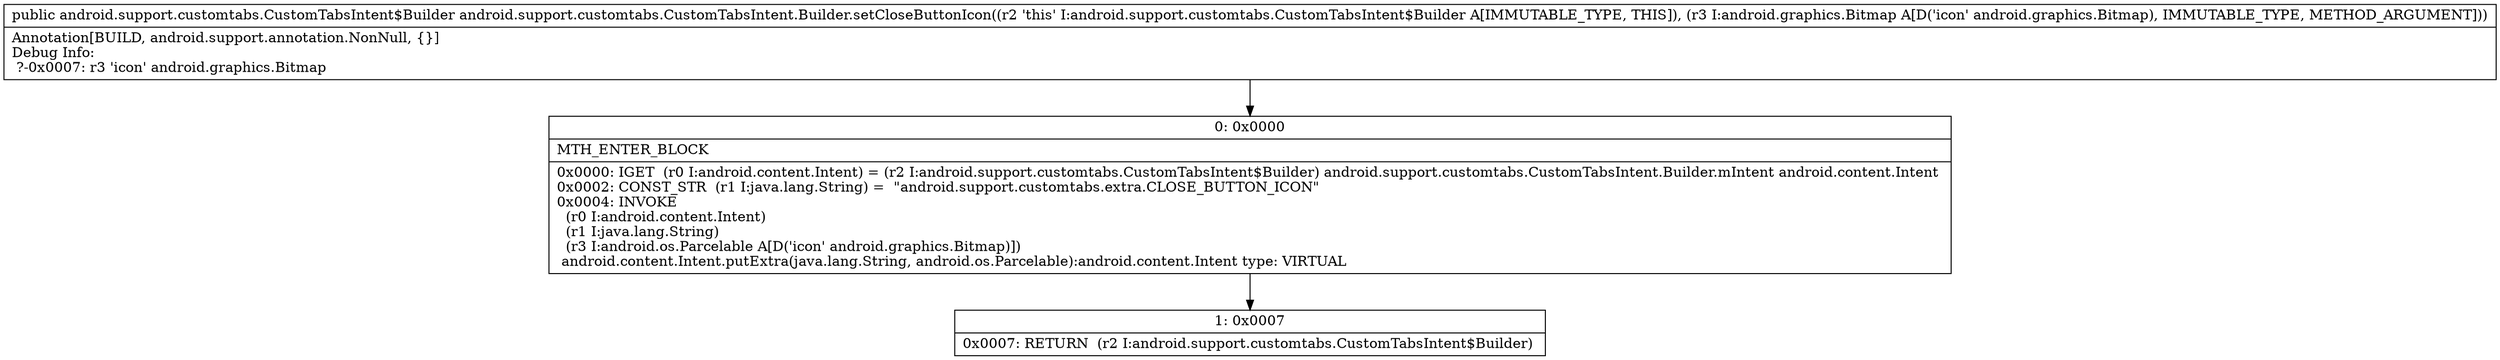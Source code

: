 digraph "CFG forandroid.support.customtabs.CustomTabsIntent.Builder.setCloseButtonIcon(Landroid\/graphics\/Bitmap;)Landroid\/support\/customtabs\/CustomTabsIntent$Builder;" {
Node_0 [shape=record,label="{0\:\ 0x0000|MTH_ENTER_BLOCK\l|0x0000: IGET  (r0 I:android.content.Intent) = (r2 I:android.support.customtabs.CustomTabsIntent$Builder) android.support.customtabs.CustomTabsIntent.Builder.mIntent android.content.Intent \l0x0002: CONST_STR  (r1 I:java.lang.String) =  \"android.support.customtabs.extra.CLOSE_BUTTON_ICON\" \l0x0004: INVOKE  \l  (r0 I:android.content.Intent)\l  (r1 I:java.lang.String)\l  (r3 I:android.os.Parcelable A[D('icon' android.graphics.Bitmap)])\l android.content.Intent.putExtra(java.lang.String, android.os.Parcelable):android.content.Intent type: VIRTUAL \l}"];
Node_1 [shape=record,label="{1\:\ 0x0007|0x0007: RETURN  (r2 I:android.support.customtabs.CustomTabsIntent$Builder) \l}"];
MethodNode[shape=record,label="{public android.support.customtabs.CustomTabsIntent$Builder android.support.customtabs.CustomTabsIntent.Builder.setCloseButtonIcon((r2 'this' I:android.support.customtabs.CustomTabsIntent$Builder A[IMMUTABLE_TYPE, THIS]), (r3 I:android.graphics.Bitmap A[D('icon' android.graphics.Bitmap), IMMUTABLE_TYPE, METHOD_ARGUMENT]))  | Annotation[BUILD, android.support.annotation.NonNull, \{\}]\lDebug Info:\l  ?\-0x0007: r3 'icon' android.graphics.Bitmap\l}"];
MethodNode -> Node_0;
Node_0 -> Node_1;
}

